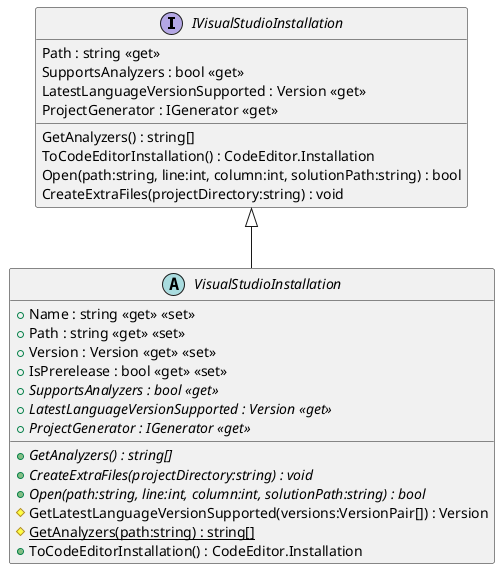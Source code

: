 @startuml
interface IVisualStudioInstallation {
    Path : string <<get>>
    SupportsAnalyzers : bool <<get>>
    LatestLanguageVersionSupported : Version <<get>>
    GetAnalyzers() : string[]
    ToCodeEditorInstallation() : CodeEditor.Installation
    Open(path:string, line:int, column:int, solutionPath:string) : bool
    ProjectGenerator : IGenerator <<get>>
    CreateExtraFiles(projectDirectory:string) : void
}
abstract class VisualStudioInstallation {
    + Name : string <<get>> <<set>>
    + Path : string <<get>> <<set>>
    + Version : Version <<get>> <<set>>
    + IsPrerelease : bool <<get>> <<set>>
    + {abstract} SupportsAnalyzers : bool <<get>>
    + {abstract} LatestLanguageVersionSupported : Version <<get>>
    + {abstract} GetAnalyzers() : string[]
    + {abstract} ProjectGenerator : IGenerator <<get>>
    + {abstract} CreateExtraFiles(projectDirectory:string) : void
    + {abstract} Open(path:string, line:int, column:int, solutionPath:string) : bool
    # GetLatestLanguageVersionSupported(versions:VersionPair[]) : Version
    # {static} GetAnalyzers(path:string) : string[]
    + ToCodeEditorInstallation() : CodeEditor.Installation
}
IVisualStudioInstallation <|-- VisualStudioInstallation
@enduml
